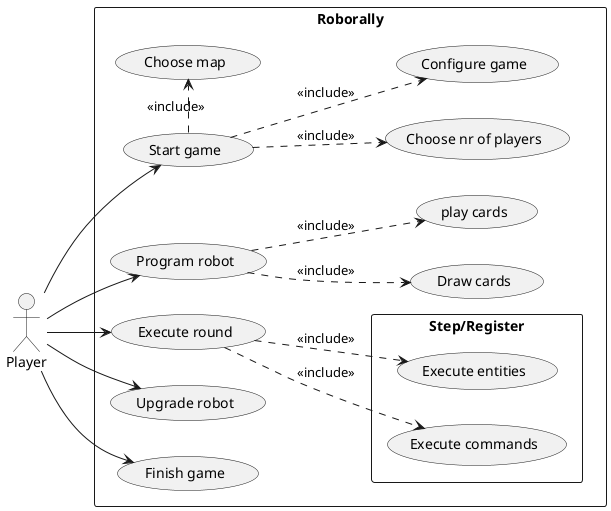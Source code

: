 @startuml
'https://plantuml.com/use-case-diagram
Left to right direction
actor Player as U
Rectangle Roborally {
usecase "Start game"
    usecase "Choose map"
    usecase "Choose nr of players"
    usecase "Configure game" as CG
usecase "Program robot" as PR
    usecase "Draw cards"
    usecase "play cards"

usecase "Execute round"
rectangle Step/Register{
usecase "Execute commands"
    usecase "Execute entities"
}

usecase "Upgrade robot" as UR
usecase "Finish game"
}


"Start game" ..> CG :<<include>>
"Start game" .> "Choose map":<<include>>
"Start game" ..> "Choose nr of players":<<include>>

"Execute round" ..> "Execute commands": <<include>>
"Execute round" ..> "Execute entities": <<include>>

PR ..> "Draw cards":<<include>>
PR ..> "play cards":<<include>>

U --> "Execute round"
U --> "Start game"
U --> PR
U-->UR
U --> "Finish game"


@enduml

usecase "Choose board"
usecase "Buy upgrades"
usecase "Apply upgrades"
